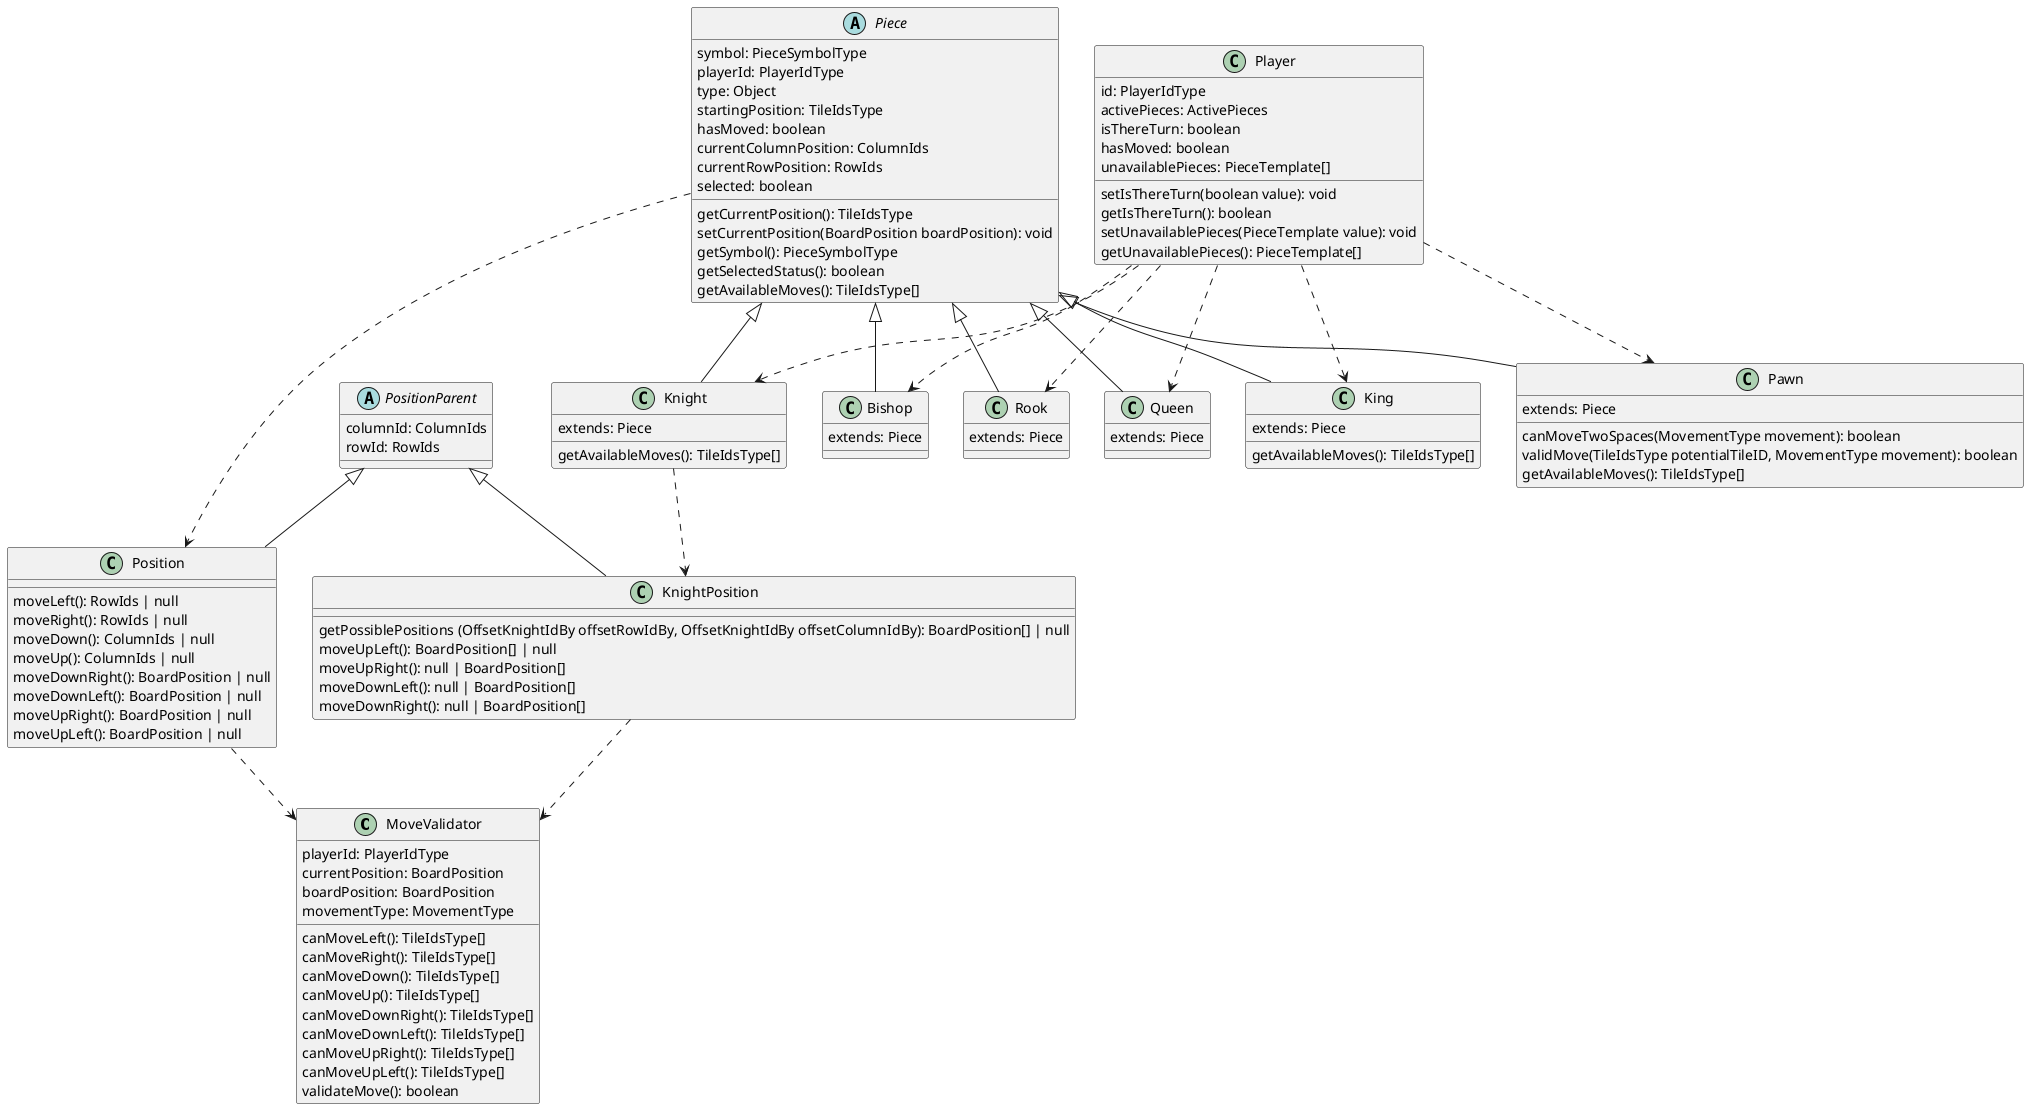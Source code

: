 @startuml Class dependencies setup

class MoveValidator {
  playerId: PlayerIdType
  currentPosition: BoardPosition
  boardPosition: BoardPosition
  movementType: MovementType
  canMoveLeft(): TileIdsType[]
  canMoveRight(): TileIdsType[]
  canMoveDown(): TileIdsType[]
  canMoveUp(): TileIdsType[]
  canMoveDownRight(): TileIdsType[]
  canMoveDownLeft(): TileIdsType[]
  canMoveUpRight(): TileIdsType[]
  canMoveUpLeft(): TileIdsType[]
  validateMove(): boolean
}

abstract class PositionParent  {
  columnId: ColumnIds
  rowId: RowIds
}

class Position extends PositionParent{
  moveLeft(): RowIds | null
  moveRight(): RowIds | null
  moveDown(): ColumnIds | null
  moveUp(): ColumnIds | null
  moveDownRight(): BoardPosition | null
  moveDownLeft(): BoardPosition | null
  moveUpRight(): BoardPosition | null
  moveUpLeft(): BoardPosition | null
}

class KnightPosition extends PositionParent{
  getPossiblePositions (OffsetKnightIdBy offsetRowIdBy, OffsetKnightIdBy offsetColumnIdBy): BoardPosition[] | null 
  moveUpLeft(): BoardPosition[] | null
  moveUpRight(): null | BoardPosition[] 
  moveDownLeft(): null | BoardPosition[] 
  moveDownRight(): null | BoardPosition[] 
}

abstract class Piece {
    symbol: PieceSymbolType
    playerId: PlayerIdType
    type: Object
    startingPosition: TileIdsType
    hasMoved: boolean
    currentColumnPosition: ColumnIds
    currentRowPosition: RowIds
    selected: boolean
    getCurrentPosition(): TileIdsType
    setCurrentPosition(BoardPosition boardPosition): void
    getSymbol(): PieceSymbolType
    getSelectedStatus(): boolean
    getAvailableMoves(): TileIdsType[]

}

class Bishop extends Piece {
  extends: Piece
}

class Rook extends Piece {
  extends: Piece
}

class Queen extends Piece {
  extends: Piece
}

class King extends Piece {
  extends: Piece
  getAvailableMoves(): TileIdsType[]
}

class Knight extends Piece {
  extends: Piece
  getAvailableMoves(): TileIdsType[]
}

class Pawn extends Piece {
  extends: Piece
  canMoveTwoSpaces(MovementType movement): boolean 
  validMove(TileIdsType potentialTileID, MovementType movement): boolean
  getAvailableMoves(): TileIdsType[]
}


class Player {
  id: PlayerIdType
  activePieces: ActivePieces
  isThereTurn: boolean
  hasMoved: boolean
  unavailablePieces: PieceTemplate[]
  setIsThereTurn(boolean value): void
  getIsThereTurn(): boolean 
  setUnavailablePieces(PieceTemplate value): void
  getUnavailablePieces(): PieceTemplate[]
}

KnightPosition ..> MoveValidator
Knight ..> KnightPosition
Player ..> Pawn
Player ..> Rook
Player ..> Queen
Player ..> King
Player ..> Bishop
Player ..> Knight
Piece ..> Position 
Position ..> MoveValidator
@enduml